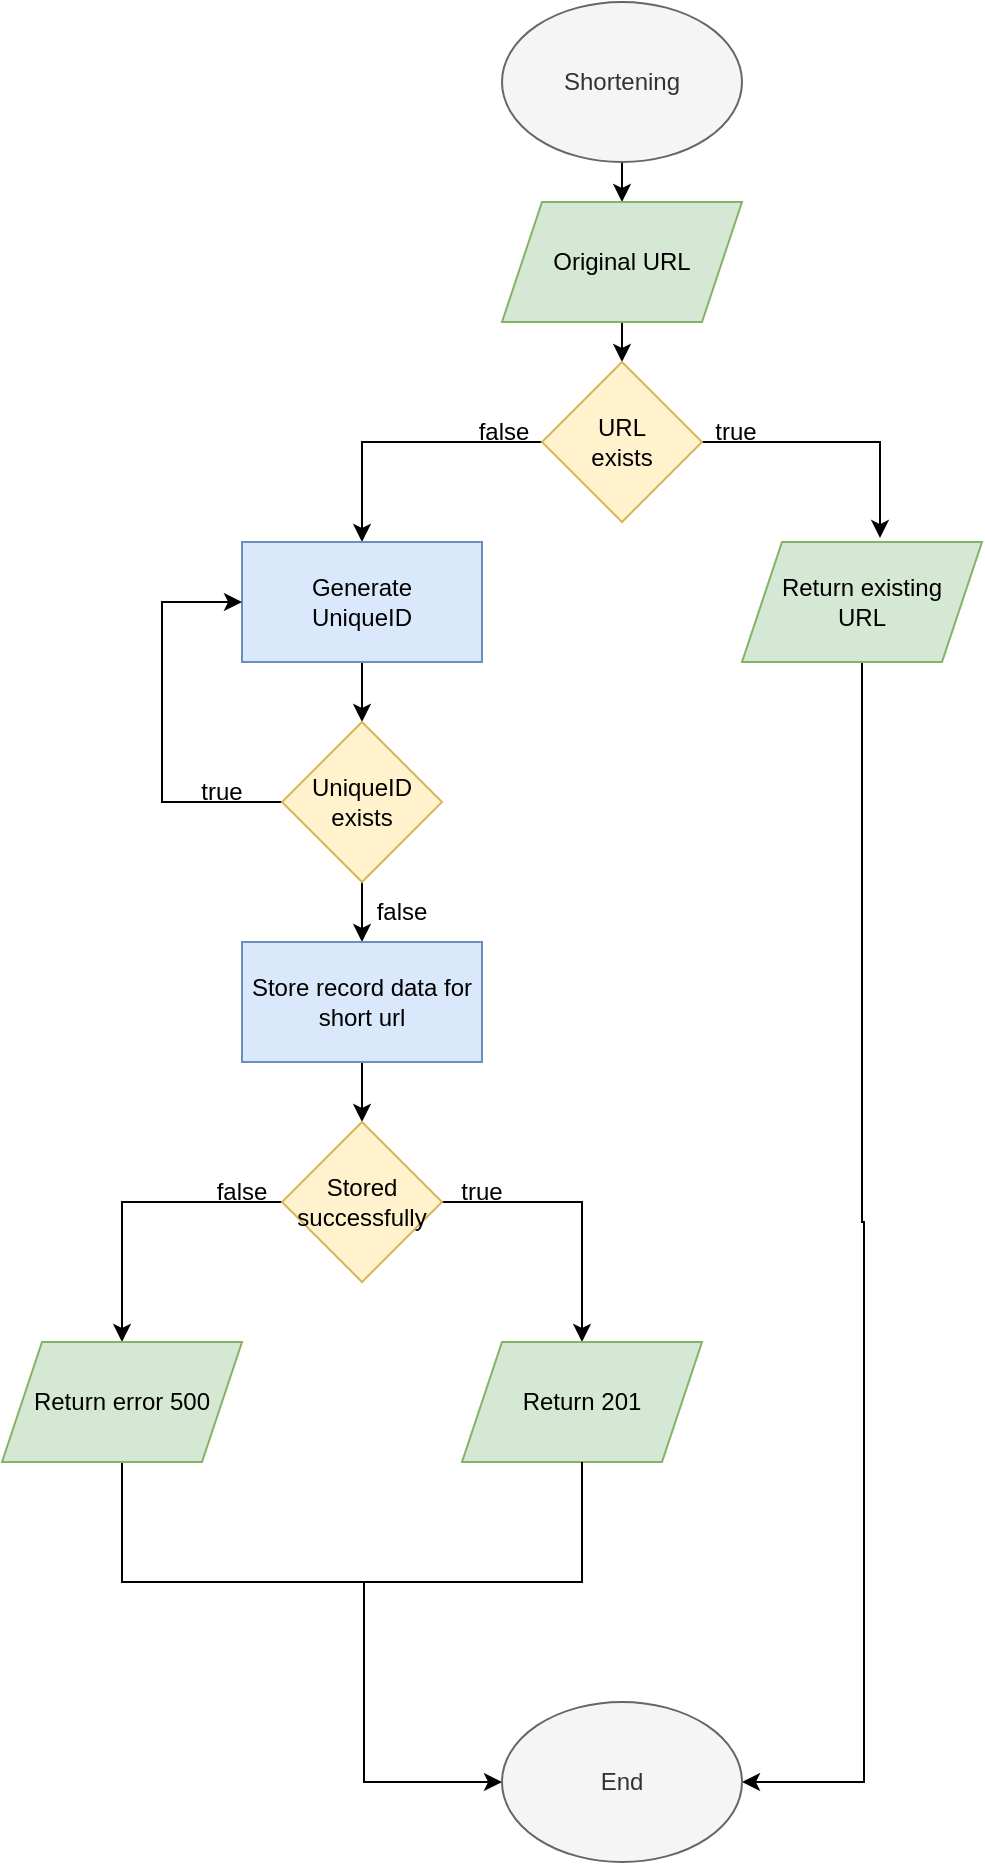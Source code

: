 <mxfile version="20.8.20" type="device" pages="2"><diagram id="C5RBs43oDa-KdzZeNtuy" name="Shortening"><mxGraphModel dx="1360" dy="766" grid="1" gridSize="10" guides="1" tooltips="1" connect="1" arrows="1" fold="1" page="1" pageScale="1" pageWidth="827" pageHeight="1169" math="0" shadow="0"><root><mxCell id="WIyWlLk6GJQsqaUBKTNV-0"/><mxCell id="WIyWlLk6GJQsqaUBKTNV-1" parent="WIyWlLk6GJQsqaUBKTNV-0"/><mxCell id="kpQFWTrRqC7EHEL6EZZi-10" style="edgeStyle=orthogonalEdgeStyle;rounded=0;orthogonalLoop=1;jettySize=auto;html=1;exitX=0.5;exitY=1;exitDx=0;exitDy=0;entryX=0.5;entryY=0;entryDx=0;entryDy=0;" parent="WIyWlLk6GJQsqaUBKTNV-1" source="kpQFWTrRqC7EHEL6EZZi-0" target="kpQFWTrRqC7EHEL6EZZi-1" edge="1"><mxGeometry relative="1" as="geometry"/></mxCell><mxCell id="kpQFWTrRqC7EHEL6EZZi-0" value="Shortening" style="ellipse;whiteSpace=wrap;html=1;fillColor=#f5f5f5;fontColor=#333333;strokeColor=#666666;" parent="WIyWlLk6GJQsqaUBKTNV-1" vertex="1"><mxGeometry x="419" y="160" width="120" height="80" as="geometry"/></mxCell><mxCell id="kpQFWTrRqC7EHEL6EZZi-9" style="edgeStyle=orthogonalEdgeStyle;rounded=0;orthogonalLoop=1;jettySize=auto;html=1;exitX=0.5;exitY=1;exitDx=0;exitDy=0;entryX=0.5;entryY=0;entryDx=0;entryDy=0;" parent="WIyWlLk6GJQsqaUBKTNV-1" source="kpQFWTrRqC7EHEL6EZZi-1" target="kpQFWTrRqC7EHEL6EZZi-2" edge="1"><mxGeometry relative="1" as="geometry"/></mxCell><mxCell id="kpQFWTrRqC7EHEL6EZZi-1" value="Original URL" style="shape=parallelogram;perimeter=parallelogramPerimeter;whiteSpace=wrap;html=1;fixedSize=1;fillColor=#d5e8d4;strokeColor=#82b366;" parent="WIyWlLk6GJQsqaUBKTNV-1" vertex="1"><mxGeometry x="419" y="260" width="120" height="60" as="geometry"/></mxCell><mxCell id="kpQFWTrRqC7EHEL6EZZi-7" style="edgeStyle=orthogonalEdgeStyle;rounded=0;orthogonalLoop=1;jettySize=auto;html=1;exitX=0;exitY=0.5;exitDx=0;exitDy=0;entryX=0.5;entryY=0;entryDx=0;entryDy=0;" parent="WIyWlLk6GJQsqaUBKTNV-1" source="kpQFWTrRqC7EHEL6EZZi-2" target="kpQFWTrRqC7EHEL6EZZi-3" edge="1"><mxGeometry relative="1" as="geometry"/></mxCell><mxCell id="kpQFWTrRqC7EHEL6EZZi-18" style="edgeStyle=orthogonalEdgeStyle;rounded=0;orthogonalLoop=1;jettySize=auto;html=1;exitX=1;exitY=0.5;exitDx=0;exitDy=0;entryX=0.575;entryY=-0.033;entryDx=0;entryDy=0;entryPerimeter=0;" parent="WIyWlLk6GJQsqaUBKTNV-1" source="kpQFWTrRqC7EHEL6EZZi-2" target="kpQFWTrRqC7EHEL6EZZi-17" edge="1"><mxGeometry relative="1" as="geometry"/></mxCell><mxCell id="kpQFWTrRqC7EHEL6EZZi-2" value="&lt;div&gt;URL&lt;/div&gt;&lt;div&gt;exists&lt;br&gt;&lt;/div&gt;" style="rhombus;whiteSpace=wrap;html=1;fillColor=#fff2cc;strokeColor=#d6b656;" parent="WIyWlLk6GJQsqaUBKTNV-1" vertex="1"><mxGeometry x="439" y="340" width="80" height="80" as="geometry"/></mxCell><mxCell id="kpQFWTrRqC7EHEL6EZZi-12" style="edgeStyle=orthogonalEdgeStyle;rounded=0;orthogonalLoop=1;jettySize=auto;html=1;exitX=0.5;exitY=1;exitDx=0;exitDy=0;entryX=0.5;entryY=0;entryDx=0;entryDy=0;" parent="WIyWlLk6GJQsqaUBKTNV-1" source="kpQFWTrRqC7EHEL6EZZi-3" target="kpQFWTrRqC7EHEL6EZZi-4" edge="1"><mxGeometry relative="1" as="geometry"/></mxCell><mxCell id="kpQFWTrRqC7EHEL6EZZi-3" value="&lt;div&gt;Generate &lt;br&gt;&lt;/div&gt;&lt;div&gt;UniqueID&lt;/div&gt;" style="rounded=0;whiteSpace=wrap;html=1;fillColor=#dae8fc;strokeColor=#6c8ebf;" parent="WIyWlLk6GJQsqaUBKTNV-1" vertex="1"><mxGeometry x="289" y="430" width="120" height="60" as="geometry"/></mxCell><mxCell id="kpQFWTrRqC7EHEL6EZZi-6" style="edgeStyle=orthogonalEdgeStyle;rounded=0;orthogonalLoop=1;jettySize=auto;html=1;exitX=0;exitY=0.5;exitDx=0;exitDy=0;entryX=0;entryY=0.5;entryDx=0;entryDy=0;" parent="WIyWlLk6GJQsqaUBKTNV-1" source="kpQFWTrRqC7EHEL6EZZi-4" target="kpQFWTrRqC7EHEL6EZZi-3" edge="1"><mxGeometry relative="1" as="geometry"><Array as="points"><mxPoint x="249" y="560"/><mxPoint x="249" y="460"/></Array></mxGeometry></mxCell><mxCell id="kpQFWTrRqC7EHEL6EZZi-14" style="edgeStyle=orthogonalEdgeStyle;rounded=0;orthogonalLoop=1;jettySize=auto;html=1;exitX=0.5;exitY=1;exitDx=0;exitDy=0;entryX=0.5;entryY=0;entryDx=0;entryDy=0;" parent="WIyWlLk6GJQsqaUBKTNV-1" source="kpQFWTrRqC7EHEL6EZZi-4" target="kpQFWTrRqC7EHEL6EZZi-13" edge="1"><mxGeometry relative="1" as="geometry"/></mxCell><mxCell id="kpQFWTrRqC7EHEL6EZZi-4" value="&lt;div&gt;UniqueID&lt;/div&gt;&lt;div&gt;exists&lt;br&gt;&lt;/div&gt;" style="rhombus;whiteSpace=wrap;html=1;fillColor=#fff2cc;strokeColor=#d6b656;" parent="WIyWlLk6GJQsqaUBKTNV-1" vertex="1"><mxGeometry x="309" y="520" width="80" height="80" as="geometry"/></mxCell><mxCell id="kpQFWTrRqC7EHEL6EZZi-11" value="true" style="text;html=1;strokeColor=none;fillColor=none;align=center;verticalAlign=middle;whiteSpace=wrap;rounded=0;" parent="WIyWlLk6GJQsqaUBKTNV-1" vertex="1"><mxGeometry x="249" y="540" width="60" height="30" as="geometry"/></mxCell><mxCell id="kpQFWTrRqC7EHEL6EZZi-16" style="edgeStyle=orthogonalEdgeStyle;rounded=0;orthogonalLoop=1;jettySize=auto;html=1;exitX=0.5;exitY=1;exitDx=0;exitDy=0;entryX=0.5;entryY=0;entryDx=0;entryDy=0;" parent="WIyWlLk6GJQsqaUBKTNV-1" source="kpQFWTrRqC7EHEL6EZZi-13" target="kpQFWTrRqC7EHEL6EZZi-15" edge="1"><mxGeometry relative="1" as="geometry"/></mxCell><mxCell id="kpQFWTrRqC7EHEL6EZZi-13" value="Store record data for short url" style="rounded=0;whiteSpace=wrap;html=1;fillColor=#dae8fc;strokeColor=#6c8ebf;" parent="WIyWlLk6GJQsqaUBKTNV-1" vertex="1"><mxGeometry x="289" y="630" width="120" height="60" as="geometry"/></mxCell><mxCell id="kpQFWTrRqC7EHEL6EZZi-27" style="edgeStyle=orthogonalEdgeStyle;rounded=0;orthogonalLoop=1;jettySize=auto;html=1;exitX=1;exitY=0.5;exitDx=0;exitDy=0;entryX=0.5;entryY=0;entryDx=0;entryDy=0;" parent="WIyWlLk6GJQsqaUBKTNV-1" source="kpQFWTrRqC7EHEL6EZZi-15" target="kpQFWTrRqC7EHEL6EZZi-19" edge="1"><mxGeometry relative="1" as="geometry"/></mxCell><mxCell id="kpQFWTrRqC7EHEL6EZZi-28" style="edgeStyle=orthogonalEdgeStyle;rounded=0;orthogonalLoop=1;jettySize=auto;html=1;exitX=0;exitY=0.5;exitDx=0;exitDy=0;entryX=0.5;entryY=0;entryDx=0;entryDy=0;" parent="WIyWlLk6GJQsqaUBKTNV-1" source="kpQFWTrRqC7EHEL6EZZi-15" target="kpQFWTrRqC7EHEL6EZZi-26" edge="1"><mxGeometry relative="1" as="geometry"/></mxCell><mxCell id="kpQFWTrRqC7EHEL6EZZi-15" value="Stored successfully" style="rhombus;whiteSpace=wrap;html=1;fillColor=#fff2cc;strokeColor=#d6b656;" parent="WIyWlLk6GJQsqaUBKTNV-1" vertex="1"><mxGeometry x="309" y="720" width="80" height="80" as="geometry"/></mxCell><mxCell id="kpQFWTrRqC7EHEL6EZZi-33" style="edgeStyle=orthogonalEdgeStyle;rounded=0;orthogonalLoop=1;jettySize=auto;html=1;exitX=0.5;exitY=1;exitDx=0;exitDy=0;entryX=1;entryY=0.5;entryDx=0;entryDy=0;" parent="WIyWlLk6GJQsqaUBKTNV-1" source="kpQFWTrRqC7EHEL6EZZi-17" edge="1"><mxGeometry relative="1" as="geometry"><mxPoint x="539" y="1050" as="targetPoint"/><Array as="points"><mxPoint x="599" y="770"/><mxPoint x="600" y="770"/><mxPoint x="600" y="1050"/></Array></mxGeometry></mxCell><mxCell id="kpQFWTrRqC7EHEL6EZZi-17" value="&lt;div&gt;Return existing&lt;/div&gt;&lt;div&gt;URL&lt;br&gt;&lt;/div&gt;" style="shape=parallelogram;perimeter=parallelogramPerimeter;whiteSpace=wrap;html=1;fixedSize=1;fillColor=#d5e8d4;strokeColor=#82b366;" parent="WIyWlLk6GJQsqaUBKTNV-1" vertex="1"><mxGeometry x="539" y="430" width="120" height="60" as="geometry"/></mxCell><mxCell id="kpQFWTrRqC7EHEL6EZZi-19" value="Return 201" style="shape=parallelogram;perimeter=parallelogramPerimeter;whiteSpace=wrap;html=1;fixedSize=1;fillColor=#d5e8d4;strokeColor=#82b366;" parent="WIyWlLk6GJQsqaUBKTNV-1" vertex="1"><mxGeometry x="399" y="830" width="120" height="60" as="geometry"/></mxCell><mxCell id="kpQFWTrRqC7EHEL6EZZi-20" value="false" style="text;html=1;strokeColor=none;fillColor=none;align=center;verticalAlign=middle;whiteSpace=wrap;rounded=0;" parent="WIyWlLk6GJQsqaUBKTNV-1" vertex="1"><mxGeometry x="259" y="740" width="60" height="30" as="geometry"/></mxCell><mxCell id="kpQFWTrRqC7EHEL6EZZi-21" value="false" style="text;html=1;strokeColor=none;fillColor=none;align=center;verticalAlign=middle;whiteSpace=wrap;rounded=0;" parent="WIyWlLk6GJQsqaUBKTNV-1" vertex="1"><mxGeometry x="339" y="600" width="60" height="30" as="geometry"/></mxCell><mxCell id="kpQFWTrRqC7EHEL6EZZi-22" value="false" style="text;html=1;strokeColor=none;fillColor=none;align=center;verticalAlign=middle;whiteSpace=wrap;rounded=0;" parent="WIyWlLk6GJQsqaUBKTNV-1" vertex="1"><mxGeometry x="390" y="360" width="60" height="30" as="geometry"/></mxCell><mxCell id="kpQFWTrRqC7EHEL6EZZi-23" value="true" style="text;html=1;strokeColor=none;fillColor=none;align=center;verticalAlign=middle;whiteSpace=wrap;rounded=0;" parent="WIyWlLk6GJQsqaUBKTNV-1" vertex="1"><mxGeometry x="379" y="740" width="60" height="30" as="geometry"/></mxCell><mxCell id="kpQFWTrRqC7EHEL6EZZi-24" value="true" style="text;html=1;strokeColor=none;fillColor=none;align=center;verticalAlign=middle;whiteSpace=wrap;rounded=0;" parent="WIyWlLk6GJQsqaUBKTNV-1" vertex="1"><mxGeometry x="506" y="360" width="60" height="30" as="geometry"/></mxCell><mxCell id="kpQFWTrRqC7EHEL6EZZi-32" style="edgeStyle=orthogonalEdgeStyle;rounded=0;orthogonalLoop=1;jettySize=auto;html=1;exitX=0.5;exitY=1;exitDx=0;exitDy=0;entryX=0.5;entryY=1;entryDx=0;entryDy=0;strokeColor=none;" parent="WIyWlLk6GJQsqaUBKTNV-1" source="kpQFWTrRqC7EHEL6EZZi-26" target="kpQFWTrRqC7EHEL6EZZi-19" edge="1"><mxGeometry relative="1" as="geometry"><Array as="points"><mxPoint x="229" y="950"/><mxPoint x="459" y="950"/></Array></mxGeometry></mxCell><mxCell id="jXym41gVvFOsI9I9Bw_i-1" style="edgeStyle=orthogonalEdgeStyle;rounded=0;orthogonalLoop=1;jettySize=auto;html=1;exitX=0.5;exitY=1;exitDx=0;exitDy=0;entryX=0.5;entryY=1;entryDx=0;entryDy=0;endArrow=none;endFill=0;" parent="WIyWlLk6GJQsqaUBKTNV-1" source="kpQFWTrRqC7EHEL6EZZi-26" target="kpQFWTrRqC7EHEL6EZZi-19" edge="1"><mxGeometry relative="1" as="geometry"><Array as="points"><mxPoint x="229" y="950"/><mxPoint x="459" y="950"/></Array></mxGeometry></mxCell><mxCell id="kpQFWTrRqC7EHEL6EZZi-26" value="Return error 500" style="shape=parallelogram;perimeter=parallelogramPerimeter;whiteSpace=wrap;html=1;fixedSize=1;fillColor=#d5e8d4;strokeColor=#82b366;" parent="WIyWlLk6GJQsqaUBKTNV-1" vertex="1"><mxGeometry x="169" y="830" width="120" height="60" as="geometry"/></mxCell><mxCell id="kpQFWTrRqC7EHEL6EZZi-35" value="" style="endArrow=classic;html=1;rounded=0;entryX=0;entryY=0.5;entryDx=0;entryDy=0;" parent="WIyWlLk6GJQsqaUBKTNV-1" edge="1"><mxGeometry width="50" height="50" relative="1" as="geometry"><mxPoint x="350" y="950" as="sourcePoint"/><mxPoint x="419" y="1050" as="targetPoint"/><Array as="points"><mxPoint x="350" y="1050"/></Array></mxGeometry></mxCell><mxCell id="jXym41gVvFOsI9I9Bw_i-0" value="End" style="ellipse;whiteSpace=wrap;html=1;fillColor=#f5f5f5;fontColor=#333333;strokeColor=#666666;" parent="WIyWlLk6GJQsqaUBKTNV-1" vertex="1"><mxGeometry x="419" y="1010" width="120" height="80" as="geometry"/></mxCell></root></mxGraphModel></diagram><diagram id="vvPYoZ7OTCeg_b3Z5EQA" name="Redirection"><mxGraphModel dx="1348" dy="764" grid="1" gridSize="10" guides="1" tooltips="1" connect="1" arrows="1" fold="1" page="1" pageScale="1" pageWidth="850" pageHeight="1100" math="0" shadow="0"><root><mxCell id="0"/><mxCell id="1" parent="0"/><mxCell id="Mgp7pa9iARpO4DwRIkNz-8" style="edgeStyle=orthogonalEdgeStyle;rounded=0;orthogonalLoop=1;jettySize=auto;html=1;exitX=0.5;exitY=1;exitDx=0;exitDy=0;entryX=0.5;entryY=0;entryDx=0;entryDy=0;" edge="1" parent="1" source="Mgp7pa9iARpO4DwRIkNz-1" target="Mgp7pa9iARpO4DwRIkNz-2"><mxGeometry relative="1" as="geometry"/></mxCell><mxCell id="Mgp7pa9iARpO4DwRIkNz-1" value="Redirection" style="ellipse;whiteSpace=wrap;html=1;fillColor=#f5f5f5;fontColor=#333333;strokeColor=#666666;" vertex="1" parent="1"><mxGeometry x="365" y="40" width="120" height="80" as="geometry"/></mxCell><mxCell id="Mgp7pa9iARpO4DwRIkNz-9" style="edgeStyle=orthogonalEdgeStyle;rounded=0;orthogonalLoop=1;jettySize=auto;html=1;exitX=0.5;exitY=1;exitDx=0;exitDy=0;entryX=0.5;entryY=0;entryDx=0;entryDy=0;" edge="1" parent="1" source="Mgp7pa9iARpO4DwRIkNz-2" target="Mgp7pa9iARpO4DwRIkNz-3"><mxGeometry relative="1" as="geometry"/></mxCell><mxCell id="Mgp7pa9iARpO4DwRIkNz-2" value="&lt;div&gt;Shortened &lt;br&gt;&lt;/div&gt;&lt;div&gt;URL&lt;/div&gt;" style="shape=parallelogram;perimeter=parallelogramPerimeter;whiteSpace=wrap;html=1;fixedSize=1;fillColor=#d5e8d4;strokeColor=#82b366;" vertex="1" parent="1"><mxGeometry x="365" y="150" width="120" height="60" as="geometry"/></mxCell><mxCell id="Mgp7pa9iARpO4DwRIkNz-10" style="edgeStyle=orthogonalEdgeStyle;rounded=0;orthogonalLoop=1;jettySize=auto;html=1;exitX=0.5;exitY=1;exitDx=0;exitDy=0;" edge="1" parent="1" source="Mgp7pa9iARpO4DwRIkNz-3" target="Mgp7pa9iARpO4DwRIkNz-4"><mxGeometry relative="1" as="geometry"/></mxCell><mxCell id="Mgp7pa9iARpO4DwRIkNz-3" value="&lt;div&gt;Search URL &lt;br&gt;&lt;/div&gt;&lt;div&gt;in DB&lt;br&gt;&lt;/div&gt;" style="rounded=0;whiteSpace=wrap;html=1;fillColor=#dae8fc;strokeColor=#6c8ebf;" vertex="1" parent="1"><mxGeometry x="360" y="240" width="120" height="60" as="geometry"/></mxCell><mxCell id="Mgp7pa9iARpO4DwRIkNz-11" style="edgeStyle=orthogonalEdgeStyle;rounded=0;orthogonalLoop=1;jettySize=auto;html=1;exitX=0;exitY=0.5;exitDx=0;exitDy=0;entryX=0.5;entryY=0;entryDx=0;entryDy=0;" edge="1" parent="1" source="Mgp7pa9iARpO4DwRIkNz-4" target="Mgp7pa9iARpO4DwRIkNz-5"><mxGeometry relative="1" as="geometry"/></mxCell><mxCell id="Mgp7pa9iARpO4DwRIkNz-12" style="edgeStyle=orthogonalEdgeStyle;rounded=0;orthogonalLoop=1;jettySize=auto;html=1;exitX=1;exitY=0.5;exitDx=0;exitDy=0;entryX=0.5;entryY=0;entryDx=0;entryDy=0;" edge="1" parent="1" source="Mgp7pa9iARpO4DwRIkNz-4" target="Mgp7pa9iARpO4DwRIkNz-6"><mxGeometry relative="1" as="geometry"/></mxCell><mxCell id="Mgp7pa9iARpO4DwRIkNz-4" value="&lt;div&gt;URL is&lt;/div&gt;&lt;div&gt;found&lt;br&gt;&lt;/div&gt;" style="rhombus;whiteSpace=wrap;html=1;fillColor=#fff2cc;strokeColor=#d6b656;" vertex="1" parent="1"><mxGeometry x="380" y="330" width="80" height="80" as="geometry"/></mxCell><mxCell id="Mgp7pa9iARpO4DwRIkNz-16" style="edgeStyle=orthogonalEdgeStyle;rounded=0;orthogonalLoop=1;jettySize=auto;html=1;exitX=0.5;exitY=1;exitDx=0;exitDy=0;entryX=0;entryY=0.5;entryDx=0;entryDy=0;" edge="1" parent="1" source="Mgp7pa9iARpO4DwRIkNz-5" target="Mgp7pa9iARpO4DwRIkNz-15"><mxGeometry relative="1" as="geometry"/></mxCell><mxCell id="Mgp7pa9iARpO4DwRIkNz-5" value="Return error 404" style="shape=parallelogram;perimeter=parallelogramPerimeter;whiteSpace=wrap;html=1;fixedSize=1;fillColor=#d5e8d4;strokeColor=#82b366;" vertex="1" parent="1"><mxGeometry x="240" y="500" width="120" height="60" as="geometry"/></mxCell><mxCell id="Mgp7pa9iARpO4DwRIkNz-13" style="edgeStyle=orthogonalEdgeStyle;rounded=0;orthogonalLoop=1;jettySize=auto;html=1;exitX=0.5;exitY=1;exitDx=0;exitDy=0;entryX=0.5;entryY=0;entryDx=0;entryDy=0;" edge="1" parent="1" source="Mgp7pa9iARpO4DwRIkNz-6" target="Mgp7pa9iARpO4DwRIkNz-7"><mxGeometry relative="1" as="geometry"/></mxCell><mxCell id="Mgp7pa9iARpO4DwRIkNz-6" value="&lt;div&gt;Increment &lt;br&gt;&lt;/div&gt;&lt;div&gt;clickCount&lt;/div&gt;" style="rounded=0;whiteSpace=wrap;html=1;fillColor=#dae8fc;strokeColor=#6c8ebf;" vertex="1" parent="1"><mxGeometry x="480" y="410" width="120" height="60" as="geometry"/></mxCell><mxCell id="Mgp7pa9iARpO4DwRIkNz-17" style="edgeStyle=orthogonalEdgeStyle;rounded=0;orthogonalLoop=1;jettySize=auto;html=1;exitX=0.5;exitY=1;exitDx=0;exitDy=0;entryX=1;entryY=0.5;entryDx=0;entryDy=0;" edge="1" parent="1" source="Mgp7pa9iARpO4DwRIkNz-7" target="Mgp7pa9iARpO4DwRIkNz-15"><mxGeometry relative="1" as="geometry"/></mxCell><mxCell id="Mgp7pa9iARpO4DwRIkNz-7" value="&lt;div&gt;Redirect to&lt;/div&gt;&lt;div&gt;original URL&lt;br&gt;&lt;/div&gt;" style="shape=parallelogram;perimeter=parallelogramPerimeter;whiteSpace=wrap;html=1;fixedSize=1;fillColor=#d5e8d4;strokeColor=#82b366;" vertex="1" parent="1"><mxGeometry x="480" y="500" width="120" height="60" as="geometry"/></mxCell><mxCell id="Mgp7pa9iARpO4DwRIkNz-15" value="End" style="ellipse;whiteSpace=wrap;html=1;fillColor=#f5f5f5;fontColor=#333333;strokeColor=#666666;" vertex="1" parent="1"><mxGeometry x="360" y="600" width="120" height="80" as="geometry"/></mxCell><mxCell id="YyCAKaR1VW1dLKTfVwXn-1" value="true" style="text;html=1;strokeColor=none;fillColor=none;align=center;verticalAlign=middle;whiteSpace=wrap;rounded=0;" vertex="1" parent="1"><mxGeometry x="446" y="350" width="60" height="30" as="geometry"/></mxCell><mxCell id="YyCAKaR1VW1dLKTfVwXn-2" value="false" style="text;html=1;strokeColor=none;fillColor=none;align=center;verticalAlign=middle;whiteSpace=wrap;rounded=0;" vertex="1" parent="1"><mxGeometry x="330" y="349" width="60" height="30" as="geometry"/></mxCell></root></mxGraphModel></diagram></mxfile>